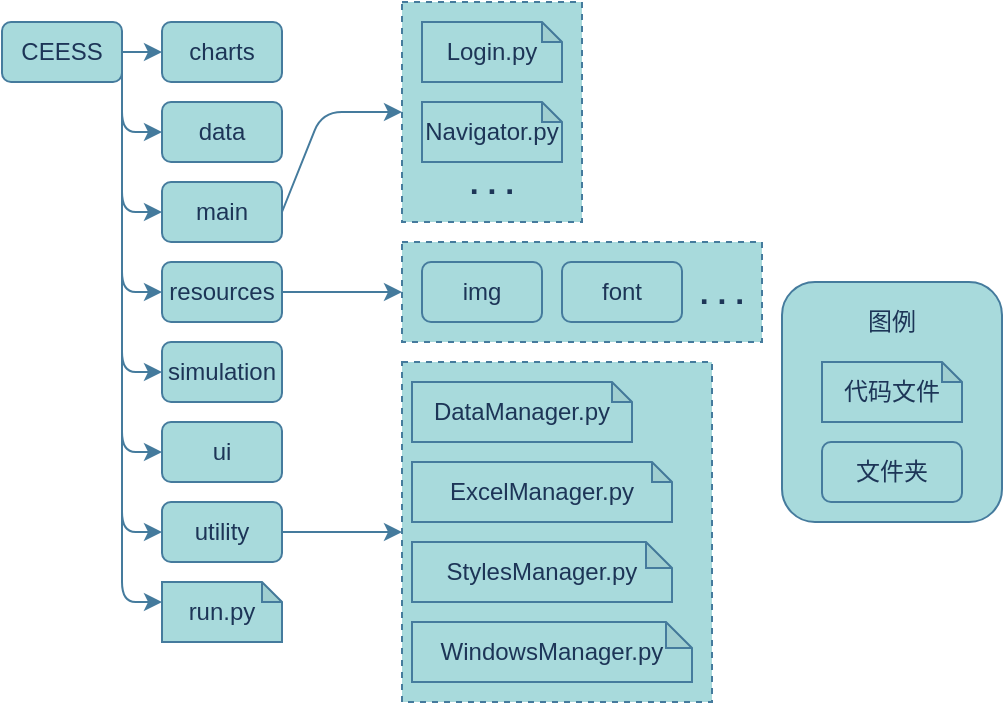 <mxfile scale="2" border="0">
    <diagram id="4g7aEow6QK_CGlXMBM46" name="Page-1">
        <mxGraphModel dx="809" dy="357" grid="1" gridSize="10" guides="1" tooltips="1" connect="1" arrows="1" fold="1" page="1" pageScale="1" pageWidth="3300" pageHeight="4681" background="#FFFFFF" math="0" shadow="0">
            <root>
                <mxCell id="0"/>
                <mxCell id="1" parent="0"/>
                <mxCell id="14" style="edgeStyle=orthogonalEdgeStyle;rounded=0;orthogonalLoop=1;jettySize=auto;html=1;exitX=1;exitY=0.5;exitDx=0;exitDy=0;entryX=0;entryY=0.5;entryDx=0;entryDy=0;labelBackgroundColor=#F1FAEE;strokeColor=#457B9D;fontColor=#1D3557;" edge="1" parent="1" source="2" target="3">
                    <mxGeometry relative="1" as="geometry"/>
                </mxCell>
                <mxCell id="2" value="CEESS" style="rounded=1;whiteSpace=wrap;html=1;fillColor=#A8DADC;strokeColor=#457B9D;fontColor=#1D3557;" vertex="1" parent="1">
                    <mxGeometry x="80" y="80" width="60" height="30" as="geometry"/>
                </mxCell>
                <mxCell id="3" value="charts" style="rounded=1;whiteSpace=wrap;html=1;fillColor=#A8DADC;strokeColor=#457B9D;fontColor=#1D3557;" vertex="1" parent="1">
                    <mxGeometry x="160" y="80" width="60" height="30" as="geometry"/>
                </mxCell>
                <mxCell id="5" value="data" style="rounded=1;whiteSpace=wrap;html=1;fillColor=#A8DADC;strokeColor=#457B9D;fontColor=#1D3557;" vertex="1" parent="1">
                    <mxGeometry x="160" y="120" width="60" height="30" as="geometry"/>
                </mxCell>
                <mxCell id="9" value="main" style="rounded=1;whiteSpace=wrap;html=1;fillColor=#A8DADC;strokeColor=#457B9D;fontColor=#1D3557;" vertex="1" parent="1">
                    <mxGeometry x="160" y="160" width="60" height="30" as="geometry"/>
                </mxCell>
                <mxCell id="10" value="resources" style="rounded=1;whiteSpace=wrap;html=1;fillColor=#A8DADC;strokeColor=#457B9D;fontColor=#1D3557;" vertex="1" parent="1">
                    <mxGeometry x="160" y="200" width="60" height="30" as="geometry"/>
                </mxCell>
                <mxCell id="11" value="simulation" style="rounded=1;whiteSpace=wrap;html=1;fillColor=#A8DADC;strokeColor=#457B9D;fontColor=#1D3557;" vertex="1" parent="1">
                    <mxGeometry x="160" y="240" width="60" height="30" as="geometry"/>
                </mxCell>
                <mxCell id="16" value="" style="endArrow=classic;html=1;exitX=1;exitY=0.5;exitDx=0;exitDy=0;entryX=0;entryY=0.5;entryDx=0;entryDy=0;labelBackgroundColor=#F1FAEE;strokeColor=#457B9D;fontColor=#1D3557;" edge="1" parent="1" source="2" target="5">
                    <mxGeometry width="50" height="50" relative="1" as="geometry">
                        <mxPoint x="390" y="210" as="sourcePoint"/>
                        <mxPoint x="440" y="160" as="targetPoint"/>
                        <Array as="points">
                            <mxPoint x="140" y="135"/>
                        </Array>
                    </mxGeometry>
                </mxCell>
                <mxCell id="17" value="" style="endArrow=classic;html=1;exitX=1;exitY=0.5;exitDx=0;exitDy=0;entryX=0;entryY=0.5;entryDx=0;entryDy=0;labelBackgroundColor=#F1FAEE;strokeColor=#457B9D;fontColor=#1D3557;" edge="1" parent="1" source="2" target="9">
                    <mxGeometry width="50" height="50" relative="1" as="geometry">
                        <mxPoint x="390" y="210" as="sourcePoint"/>
                        <mxPoint x="440" y="160" as="targetPoint"/>
                        <Array as="points">
                            <mxPoint x="140" y="175"/>
                        </Array>
                    </mxGeometry>
                </mxCell>
                <mxCell id="18" value="" style="endArrow=classic;html=1;exitX=1;exitY=0.5;exitDx=0;exitDy=0;entryX=0;entryY=0.5;entryDx=0;entryDy=0;labelBackgroundColor=#F1FAEE;strokeColor=#457B9D;fontColor=#1D3557;" edge="1" parent="1" source="2" target="10">
                    <mxGeometry width="50" height="50" relative="1" as="geometry">
                        <mxPoint x="390" y="210" as="sourcePoint"/>
                        <mxPoint x="440" y="160" as="targetPoint"/>
                        <Array as="points">
                            <mxPoint x="140" y="215"/>
                        </Array>
                    </mxGeometry>
                </mxCell>
                <mxCell id="19" value="" style="endArrow=classic;html=1;exitX=1;exitY=0.5;exitDx=0;exitDy=0;entryX=0;entryY=0.5;entryDx=0;entryDy=0;labelBackgroundColor=#F1FAEE;strokeColor=#457B9D;fontColor=#1D3557;" edge="1" parent="1" source="2" target="11">
                    <mxGeometry width="50" height="50" relative="1" as="geometry">
                        <mxPoint x="390" y="210" as="sourcePoint"/>
                        <mxPoint x="440" y="160" as="targetPoint"/>
                        <Array as="points">
                            <mxPoint x="140" y="255"/>
                        </Array>
                    </mxGeometry>
                </mxCell>
                <mxCell id="20" value="ui" style="rounded=1;whiteSpace=wrap;html=1;fillColor=#A8DADC;strokeColor=#457B9D;fontColor=#1D3557;" vertex="1" parent="1">
                    <mxGeometry x="160" y="280" width="60" height="30" as="geometry"/>
                </mxCell>
                <mxCell id="22" value="" style="endArrow=classic;html=1;exitX=1;exitY=0.5;exitDx=0;exitDy=0;entryX=0;entryY=0.5;entryDx=0;entryDy=0;labelBackgroundColor=#F1FAEE;strokeColor=#457B9D;fontColor=#1D3557;" edge="1" parent="1" source="2" target="20">
                    <mxGeometry width="50" height="50" relative="1" as="geometry">
                        <mxPoint x="390" y="210" as="sourcePoint"/>
                        <mxPoint x="440" y="160" as="targetPoint"/>
                        <Array as="points">
                            <mxPoint x="140" y="295"/>
                        </Array>
                    </mxGeometry>
                </mxCell>
                <mxCell id="23" value="utility" style="rounded=1;whiteSpace=wrap;html=1;fillColor=#A8DADC;strokeColor=#457B9D;fontColor=#1D3557;" vertex="1" parent="1">
                    <mxGeometry x="160" y="320" width="60" height="30" as="geometry"/>
                </mxCell>
                <mxCell id="25" value="" style="endArrow=classic;html=1;entryX=0;entryY=0.5;entryDx=0;entryDy=0;exitX=1;exitY=0.5;exitDx=0;exitDy=0;labelBackgroundColor=#F1FAEE;strokeColor=#457B9D;fontColor=#1D3557;" edge="1" parent="1" source="2" target="23">
                    <mxGeometry width="50" height="50" relative="1" as="geometry">
                        <mxPoint x="390" y="310" as="sourcePoint"/>
                        <mxPoint x="440" y="260" as="targetPoint"/>
                        <Array as="points">
                            <mxPoint x="140" y="335"/>
                        </Array>
                    </mxGeometry>
                </mxCell>
                <mxCell id="26" value="" style="endArrow=classic;html=1;exitX=1;exitY=0.5;exitDx=0;exitDy=0;labelBackgroundColor=#F1FAEE;strokeColor=#457B9D;fontColor=#1D3557;" edge="1" parent="1" source="2">
                    <mxGeometry width="50" height="50" relative="1" as="geometry">
                        <mxPoint x="390" y="310" as="sourcePoint"/>
                        <mxPoint x="160" y="370" as="targetPoint"/>
                        <Array as="points">
                            <mxPoint x="140" y="370"/>
                        </Array>
                    </mxGeometry>
                </mxCell>
                <mxCell id="28" value="run.py" style="shape=note;whiteSpace=wrap;html=1;backgroundOutline=1;darkOpacity=0.05;rounded=1;size=10;fillColor=#A8DADC;strokeColor=#457B9D;fontColor=#1D3557;" vertex="1" parent="1">
                    <mxGeometry x="160" y="360" width="60" height="30" as="geometry"/>
                </mxCell>
                <mxCell id="46" value="" style="endArrow=classic;html=1;exitX=1;exitY=0.5;exitDx=0;exitDy=0;entryX=0;entryY=0.5;entryDx=0;entryDy=0;labelBackgroundColor=#F1FAEE;strokeColor=#457B9D;fontColor=#1D3557;" edge="1" parent="1" source="23" target="43">
                    <mxGeometry width="50" height="50" relative="1" as="geometry">
                        <mxPoint x="390" y="390" as="sourcePoint"/>
                        <mxPoint x="440" y="340" as="targetPoint"/>
                        <Array as="points"/>
                    </mxGeometry>
                </mxCell>
                <mxCell id="47" value="" style="group;dashed=1;fontColor=#1D3557;" vertex="1" connectable="0" parent="1">
                    <mxGeometry x="280" y="250" width="155" height="170" as="geometry"/>
                </mxCell>
                <mxCell id="43" value="" style="rounded=0;whiteSpace=wrap;html=1;dashed=1;fillColor=#A8DADC;strokeColor=#457B9D;fontColor=#1D3557;" vertex="1" parent="47">
                    <mxGeometry width="155" height="170" as="geometry"/>
                </mxCell>
                <mxCell id="29" value="DataManager.py&lt;br&gt;" style="shape=note;whiteSpace=wrap;html=1;backgroundOutline=1;darkOpacity=0.05;rounded=1;size=10;fillColor=#A8DADC;strokeColor=#457B9D;fontColor=#1D3557;" vertex="1" parent="47">
                    <mxGeometry x="5" y="10" width="110" height="30" as="geometry"/>
                </mxCell>
                <mxCell id="30" value="ExcelManager.py&lt;br&gt;" style="shape=note;whiteSpace=wrap;html=1;backgroundOutline=1;darkOpacity=0.05;rounded=1;size=10;fillColor=#A8DADC;strokeColor=#457B9D;fontColor=#1D3557;" vertex="1" parent="47">
                    <mxGeometry x="5" y="50" width="130" height="30" as="geometry"/>
                </mxCell>
                <mxCell id="31" value="StylesManager.py" style="shape=note;whiteSpace=wrap;html=1;backgroundOutline=1;darkOpacity=0.05;rounded=1;size=13;fillColor=#A8DADC;strokeColor=#457B9D;fontColor=#1D3557;" vertex="1" parent="47">
                    <mxGeometry x="5" y="90" width="130" height="30" as="geometry"/>
                </mxCell>
                <mxCell id="32" value="WindowsManager.py" style="shape=note;whiteSpace=wrap;html=1;backgroundOutline=1;darkOpacity=0.05;rounded=1;size=13;fillColor=#A8DADC;strokeColor=#457B9D;fontColor=#1D3557;" vertex="1" parent="47">
                    <mxGeometry x="5" y="130" width="140" height="30" as="geometry"/>
                </mxCell>
                <mxCell id="50" value="" style="group;fontColor=#1D3557;" vertex="1" connectable="0" parent="1">
                    <mxGeometry x="280" y="70" width="90" height="110" as="geometry"/>
                </mxCell>
                <mxCell id="49" value="" style="rounded=0;whiteSpace=wrap;html=1;dashed=1;fillColor=#A8DADC;strokeColor=#457B9D;fontColor=#1D3557;" vertex="1" parent="50">
                    <mxGeometry width="90" height="110" as="geometry"/>
                </mxCell>
                <mxCell id="39" value="Login.py&lt;br&gt;" style="shape=note;whiteSpace=wrap;html=1;backgroundOutline=1;darkOpacity=0.05;rounded=1;size=10;fillColor=#A8DADC;strokeColor=#457B9D;fontColor=#1D3557;" vertex="1" parent="50">
                    <mxGeometry x="10" y="10" width="70" height="30" as="geometry"/>
                </mxCell>
                <mxCell id="41" value="Navigator.py" style="shape=note;whiteSpace=wrap;html=1;backgroundOutline=1;darkOpacity=0.05;rounded=1;size=10;fillColor=#A8DADC;strokeColor=#457B9D;fontColor=#1D3557;" vertex="1" parent="50">
                    <mxGeometry x="10" y="50" width="70" height="30" as="geometry"/>
                </mxCell>
                <mxCell id="48" value="&lt;b&gt;&lt;font style=&quot;font-size: 16px&quot;&gt;. . .&lt;/font&gt;&lt;/b&gt;" style="text;html=1;strokeColor=none;fillColor=none;align=center;verticalAlign=middle;whiteSpace=wrap;rounded=0;fontColor=#1D3557;" vertex="1" parent="50">
                    <mxGeometry x="25" y="80" width="40" height="20" as="geometry"/>
                </mxCell>
                <mxCell id="53" value="" style="endArrow=classic;html=1;exitX=1;exitY=0.5;exitDx=0;exitDy=0;entryX=0;entryY=0.5;entryDx=0;entryDy=0;labelBackgroundColor=#F1FAEE;strokeColor=#457B9D;fontColor=#1D3557;" edge="1" parent="1" source="9" target="49">
                    <mxGeometry width="50" height="50" relative="1" as="geometry">
                        <mxPoint x="390" y="290" as="sourcePoint"/>
                        <mxPoint x="440" y="240" as="targetPoint"/>
                        <Array as="points">
                            <mxPoint x="240" y="125"/>
                        </Array>
                    </mxGeometry>
                </mxCell>
                <mxCell id="68" value="" style="endArrow=classic;html=1;exitX=1;exitY=0.5;exitDx=0;exitDy=0;entryX=0;entryY=0.5;entryDx=0;entryDy=0;labelBackgroundColor=#F1FAEE;strokeColor=#457B9D;fontColor=#1D3557;" edge="1" parent="1" source="10" target="58">
                    <mxGeometry width="50" height="50" relative="1" as="geometry">
                        <mxPoint x="390" y="250" as="sourcePoint"/>
                        <mxPoint x="270" y="200" as="targetPoint"/>
                    </mxGeometry>
                </mxCell>
                <mxCell id="71" value="" style="group;fontColor=#1D3557;" vertex="1" connectable="0" parent="1">
                    <mxGeometry x="280" y="190" width="180" height="50" as="geometry"/>
                </mxCell>
                <mxCell id="58" value="" style="rounded=0;whiteSpace=wrap;html=1;dashed=1;fillColor=#A8DADC;strokeColor=#457B9D;fontColor=#1D3557;" vertex="1" parent="71">
                    <mxGeometry width="180" height="50" as="geometry"/>
                </mxCell>
                <mxCell id="55" value="img" style="rounded=1;whiteSpace=wrap;html=1;fillColor=#A8DADC;strokeColor=#457B9D;fontColor=#1D3557;" vertex="1" parent="71">
                    <mxGeometry x="10" y="10" width="60" height="30" as="geometry"/>
                </mxCell>
                <mxCell id="56" value="font" style="rounded=1;whiteSpace=wrap;html=1;fillColor=#A8DADC;strokeColor=#457B9D;fontColor=#1D3557;" vertex="1" parent="71">
                    <mxGeometry x="80" y="10" width="60" height="30" as="geometry"/>
                </mxCell>
                <mxCell id="64" value="&lt;b&gt;&lt;font style=&quot;font-size: 16px&quot;&gt;. . .&lt;/font&gt;&lt;/b&gt;" style="text;html=1;strokeColor=none;fillColor=none;align=center;verticalAlign=middle;whiteSpace=wrap;rounded=0;fontColor=#1D3557;" vertex="1" parent="71">
                    <mxGeometry x="140" y="15" width="40" height="20" as="geometry"/>
                </mxCell>
                <mxCell id="69" style="edgeStyle=orthogonalEdgeStyle;rounded=0;orthogonalLoop=1;jettySize=auto;html=1;exitX=0.5;exitY=1;exitDx=0;exitDy=0;labelBackgroundColor=#F1FAEE;strokeColor=#457B9D;fontColor=#1D3557;" edge="1" parent="71" source="58" target="58">
                    <mxGeometry relative="1" as="geometry"/>
                </mxCell>
                <mxCell id="82" value="" style="group" vertex="1" connectable="0" parent="1">
                    <mxGeometry x="470" y="210" width="110" height="120" as="geometry"/>
                </mxCell>
                <mxCell id="78" value="" style="rounded=1;whiteSpace=wrap;html=1;sketch=0;strokeColor=#457B9D;fillColor=#A8DADC;fontColor=#1D3557;" vertex="1" parent="82">
                    <mxGeometry width="110" height="120" as="geometry"/>
                </mxCell>
                <mxCell id="74" value="文件夹" style="rounded=1;whiteSpace=wrap;html=1;sketch=0;strokeColor=#457B9D;fillColor=#A8DADC;fontColor=#1D3557;" vertex="1" parent="82">
                    <mxGeometry x="20" y="80" width="70" height="30" as="geometry"/>
                </mxCell>
                <mxCell id="77" value="代码文件" style="shape=note;whiteSpace=wrap;html=1;backgroundOutline=1;darkOpacity=0.05;rounded=1;size=10;fillColor=#A8DADC;strokeColor=#457B9D;fontColor=#1D3557;" vertex="1" parent="82">
                    <mxGeometry x="20" y="40" width="70" height="30" as="geometry"/>
                </mxCell>
                <mxCell id="79" value="图例" style="text;html=1;strokeColor=none;fillColor=none;align=center;verticalAlign=middle;whiteSpace=wrap;rounded=0;sketch=0;fontColor=#1D3557;" vertex="1" parent="82">
                    <mxGeometry x="35" y="10" width="40" height="20" as="geometry"/>
                </mxCell>
            </root>
        </mxGraphModel>
    </diagram>
</mxfile>